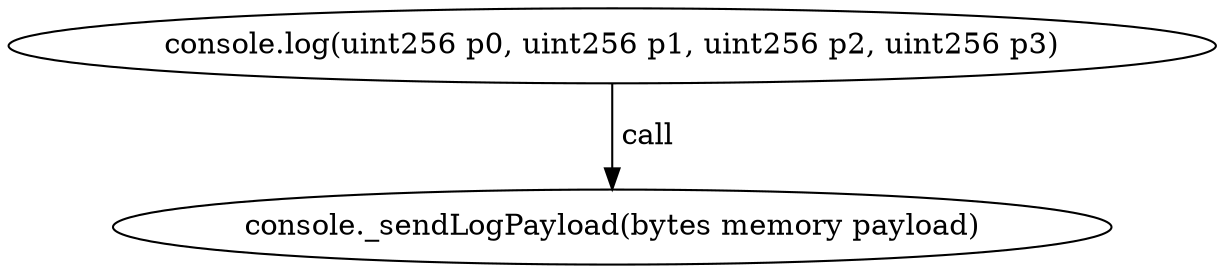 digraph "" {
	graph [bb="0,0,485.06,124.8"];
	node [label="\N"];
	"console.log(uint256 p0, uint256 p1, uint256 p2, uint256 p3)"	 [height=0.5,
		pos="242.53,106.8",
		width=6.7369];
	"console._sendLogPayload(bytes memory payload)"	 [height=0.5,
		pos="242.53,18",
		width=5.7372];
	"console.log(uint256 p0, uint256 p1, uint256 p2, uint256 p3)" -> "console._sendLogPayload(bytes memory payload)" [key=call,
	label=" call",
	lp="254.38,62.4",
	pos="e,242.53,36.072 242.53,88.401 242.53,76.295 242.53,60.208 242.53,46.467"];
}
digraph "" {
	graph [bb="0,0,485.06,124.8"];
	node [label="\N"];
	"console.log(uint256 p0, uint256 p1, uint256 p2, uint256 p3)"	 [height=0.5,
		pos="242.53,106.8",
		width=6.7369];
	"console._sendLogPayload(bytes memory payload)"	 [height=0.5,
		pos="242.53,18",
		width=5.7372];
	"console.log(uint256 p0, uint256 p1, uint256 p2, uint256 p3)" -> "console._sendLogPayload(bytes memory payload)" [key=call,
	label=" call",
	lp="254.38,62.4",
	pos="e,242.53,36.072 242.53,88.401 242.53,76.295 242.53,60.208 242.53,46.467"];
}
